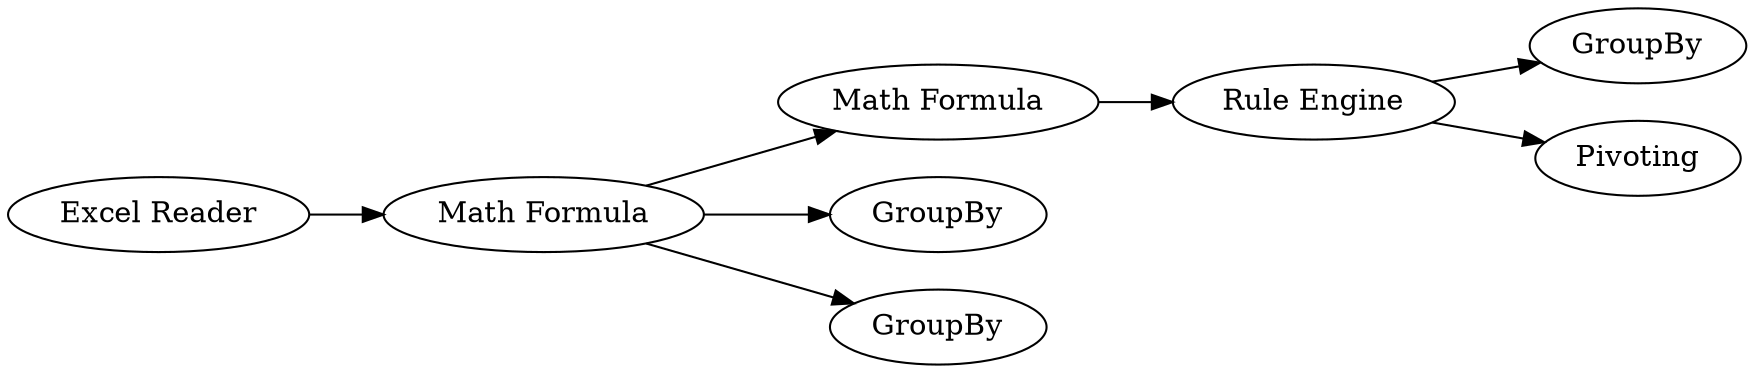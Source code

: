 digraph {
	20 -> 21
	20 -> 26
	22 -> 16
	19 -> 20
	20 -> 25
	21 -> 22
	22 -> 28
	16 [label=GroupBy]
	20 [label="Math Formula"]
	22 [label="Rule Engine"]
	28 [label=Pivoting]
	21 [label="Math Formula"]
	26 [label=GroupBy]
	25 [label=GroupBy]
	19 [label="Excel Reader"]
	rankdir=LR
}
